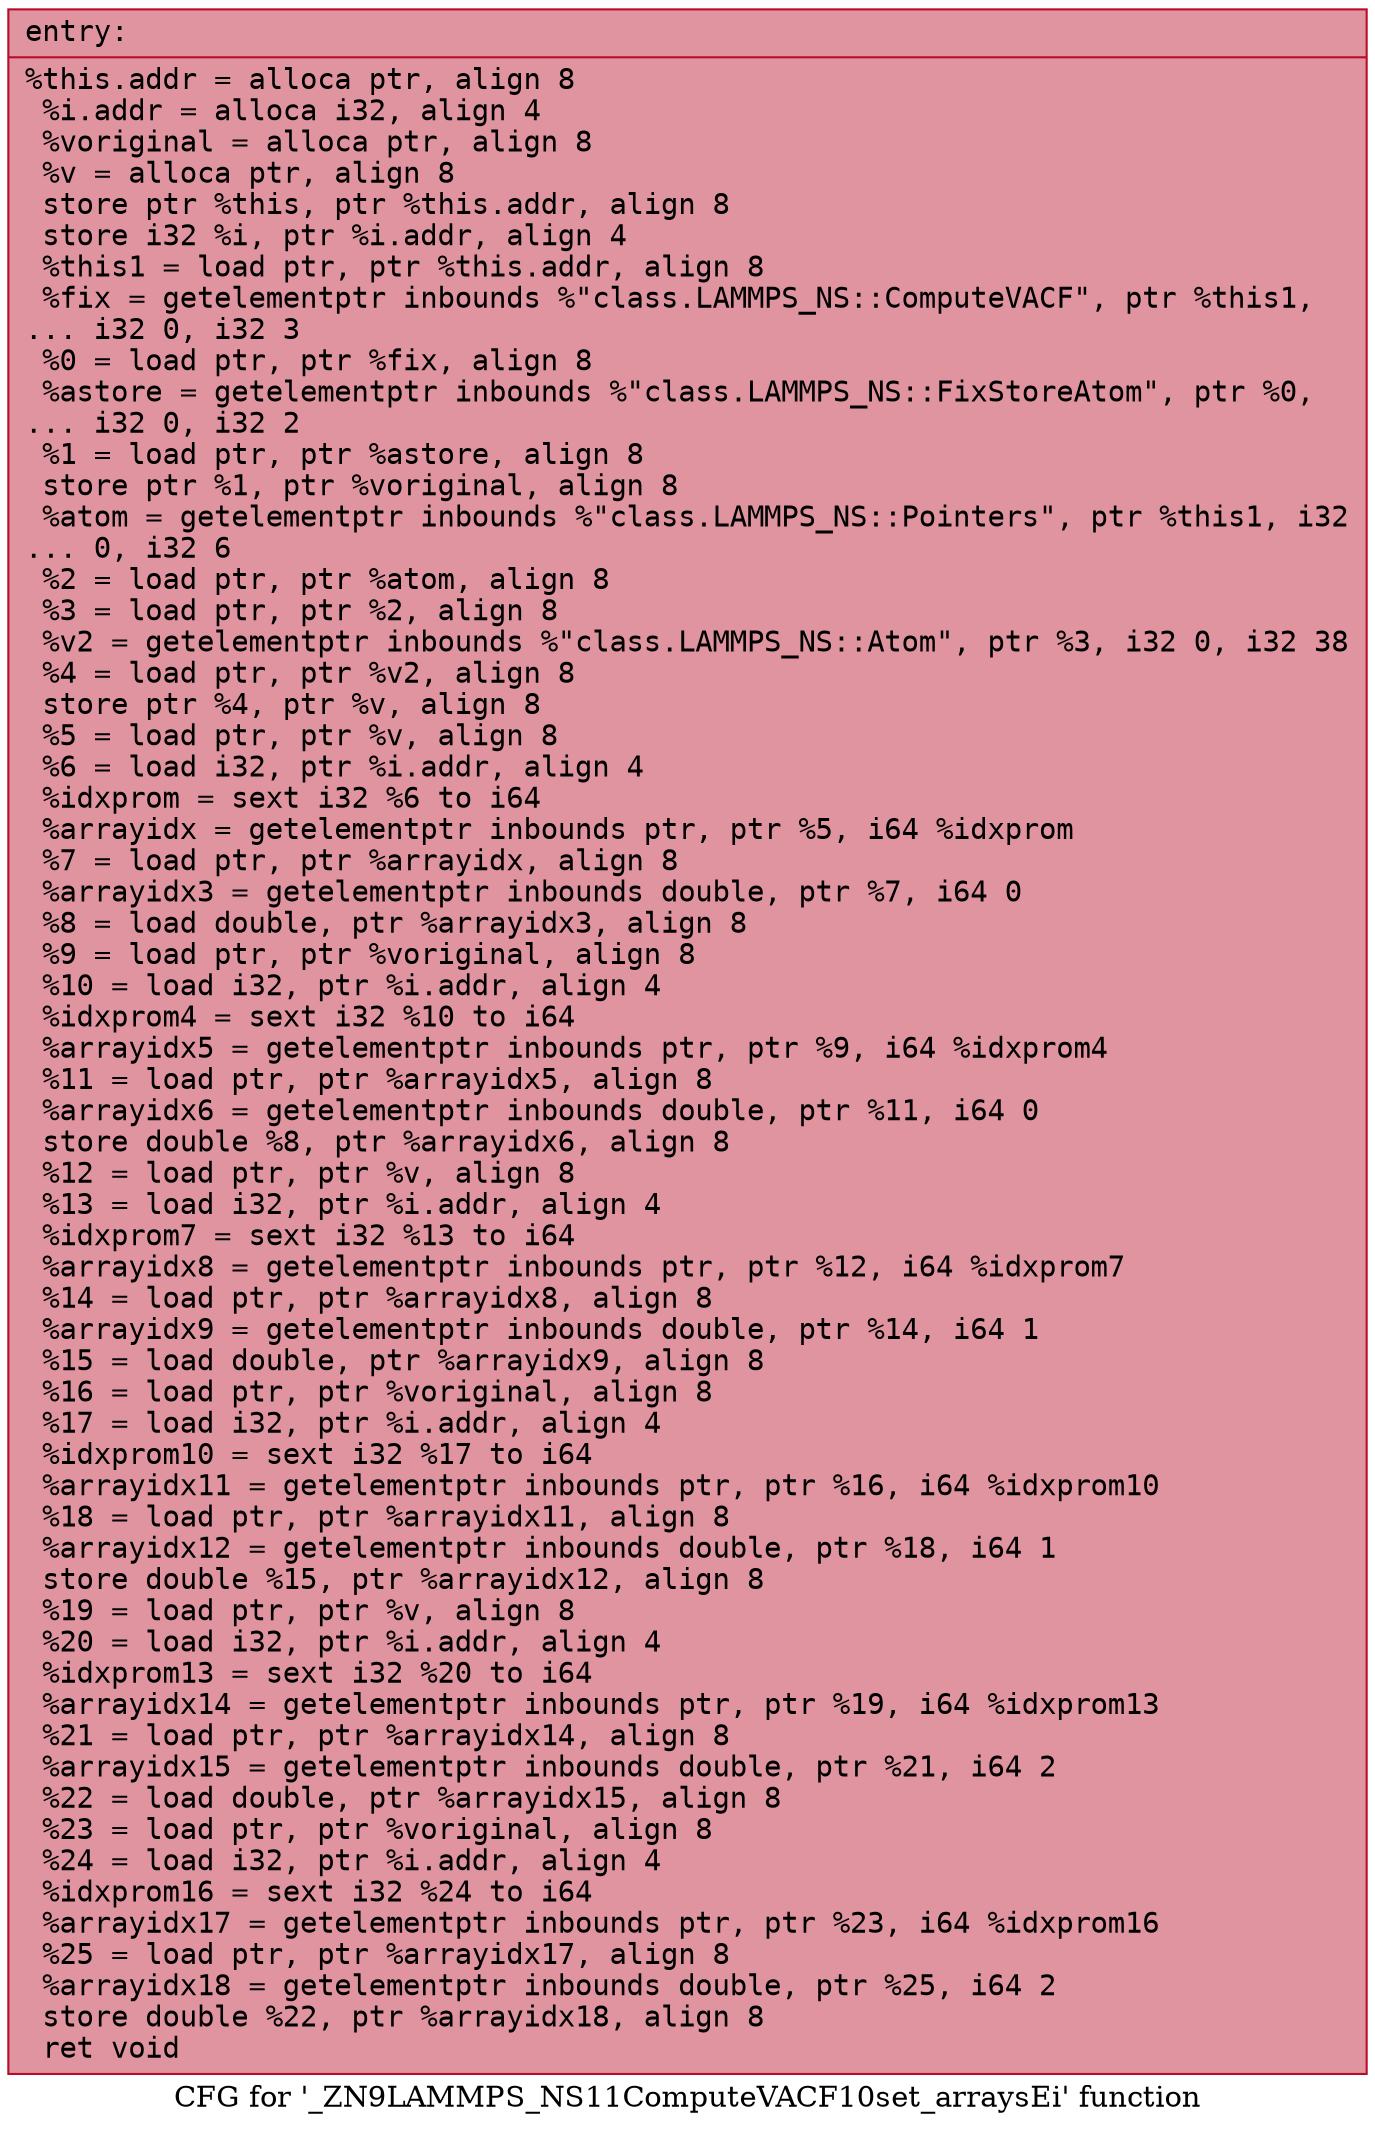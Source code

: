 digraph "CFG for '_ZN9LAMMPS_NS11ComputeVACF10set_arraysEi' function" {
	label="CFG for '_ZN9LAMMPS_NS11ComputeVACF10set_arraysEi' function";

	Node0x557875ef9030 [shape=record,color="#b70d28ff", style=filled, fillcolor="#b70d2870" fontname="Courier",label="{entry:\l|  %this.addr = alloca ptr, align 8\l  %i.addr = alloca i32, align 4\l  %voriginal = alloca ptr, align 8\l  %v = alloca ptr, align 8\l  store ptr %this, ptr %this.addr, align 8\l  store i32 %i, ptr %i.addr, align 4\l  %this1 = load ptr, ptr %this.addr, align 8\l  %fix = getelementptr inbounds %\"class.LAMMPS_NS::ComputeVACF\", ptr %this1,\l... i32 0, i32 3\l  %0 = load ptr, ptr %fix, align 8\l  %astore = getelementptr inbounds %\"class.LAMMPS_NS::FixStoreAtom\", ptr %0,\l... i32 0, i32 2\l  %1 = load ptr, ptr %astore, align 8\l  store ptr %1, ptr %voriginal, align 8\l  %atom = getelementptr inbounds %\"class.LAMMPS_NS::Pointers\", ptr %this1, i32\l... 0, i32 6\l  %2 = load ptr, ptr %atom, align 8\l  %3 = load ptr, ptr %2, align 8\l  %v2 = getelementptr inbounds %\"class.LAMMPS_NS::Atom\", ptr %3, i32 0, i32 38\l  %4 = load ptr, ptr %v2, align 8\l  store ptr %4, ptr %v, align 8\l  %5 = load ptr, ptr %v, align 8\l  %6 = load i32, ptr %i.addr, align 4\l  %idxprom = sext i32 %6 to i64\l  %arrayidx = getelementptr inbounds ptr, ptr %5, i64 %idxprom\l  %7 = load ptr, ptr %arrayidx, align 8\l  %arrayidx3 = getelementptr inbounds double, ptr %7, i64 0\l  %8 = load double, ptr %arrayidx3, align 8\l  %9 = load ptr, ptr %voriginal, align 8\l  %10 = load i32, ptr %i.addr, align 4\l  %idxprom4 = sext i32 %10 to i64\l  %arrayidx5 = getelementptr inbounds ptr, ptr %9, i64 %idxprom4\l  %11 = load ptr, ptr %arrayidx5, align 8\l  %arrayidx6 = getelementptr inbounds double, ptr %11, i64 0\l  store double %8, ptr %arrayidx6, align 8\l  %12 = load ptr, ptr %v, align 8\l  %13 = load i32, ptr %i.addr, align 4\l  %idxprom7 = sext i32 %13 to i64\l  %arrayidx8 = getelementptr inbounds ptr, ptr %12, i64 %idxprom7\l  %14 = load ptr, ptr %arrayidx8, align 8\l  %arrayidx9 = getelementptr inbounds double, ptr %14, i64 1\l  %15 = load double, ptr %arrayidx9, align 8\l  %16 = load ptr, ptr %voriginal, align 8\l  %17 = load i32, ptr %i.addr, align 4\l  %idxprom10 = sext i32 %17 to i64\l  %arrayidx11 = getelementptr inbounds ptr, ptr %16, i64 %idxprom10\l  %18 = load ptr, ptr %arrayidx11, align 8\l  %arrayidx12 = getelementptr inbounds double, ptr %18, i64 1\l  store double %15, ptr %arrayidx12, align 8\l  %19 = load ptr, ptr %v, align 8\l  %20 = load i32, ptr %i.addr, align 4\l  %idxprom13 = sext i32 %20 to i64\l  %arrayidx14 = getelementptr inbounds ptr, ptr %19, i64 %idxprom13\l  %21 = load ptr, ptr %arrayidx14, align 8\l  %arrayidx15 = getelementptr inbounds double, ptr %21, i64 2\l  %22 = load double, ptr %arrayidx15, align 8\l  %23 = load ptr, ptr %voriginal, align 8\l  %24 = load i32, ptr %i.addr, align 4\l  %idxprom16 = sext i32 %24 to i64\l  %arrayidx17 = getelementptr inbounds ptr, ptr %23, i64 %idxprom16\l  %25 = load ptr, ptr %arrayidx17, align 8\l  %arrayidx18 = getelementptr inbounds double, ptr %25, i64 2\l  store double %22, ptr %arrayidx18, align 8\l  ret void\l}"];
}
